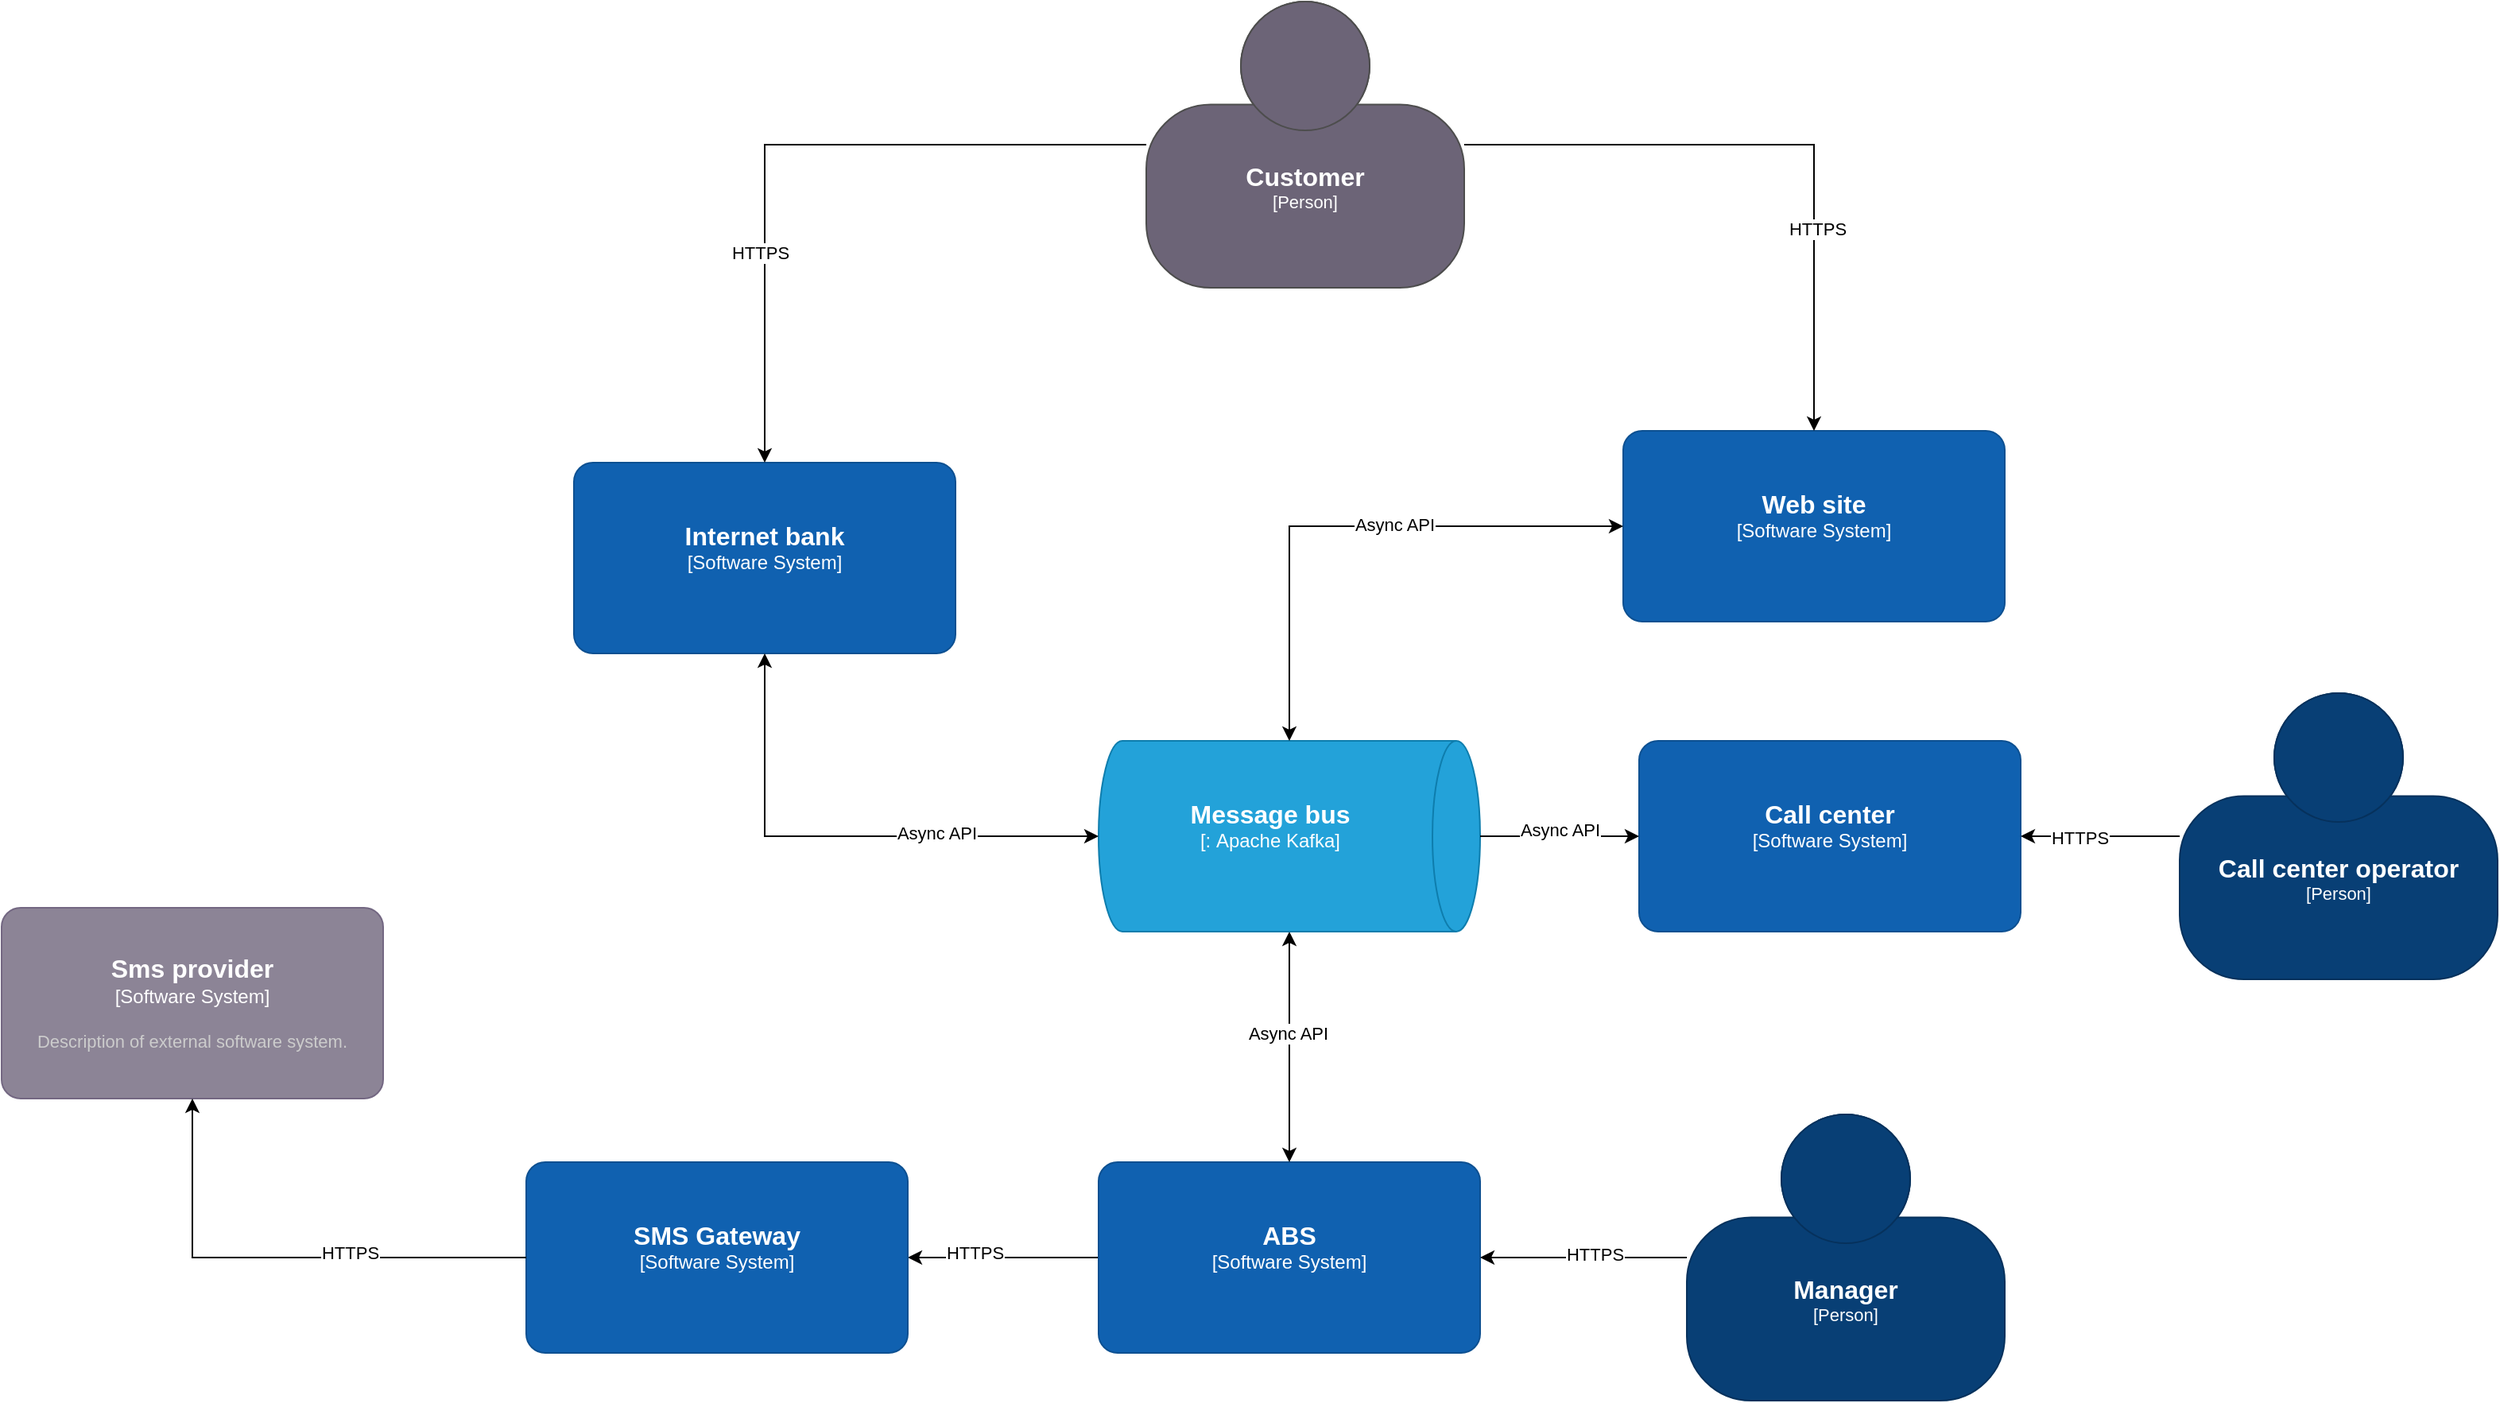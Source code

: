 <mxfile version="22.1.22" type="embed" pages="2">
  <diagram id="23iRSUPoRavnBvh4doch" name="C4 Context">
    <mxGraphModel dx="1878" dy="1327" grid="1" gridSize="10" guides="1" tooltips="1" connect="1" arrows="1" fold="1" page="1" pageScale="1" pageWidth="827" pageHeight="1169" math="0" shadow="0">
      <root>
        <mxCell id="0" />
        <mxCell id="1" parent="0" />
        <object placeholders="1" c4Name="Manager" c4Type="Person" c4Description="" label="&lt;font style=&quot;font-size: 16px&quot;&gt;&lt;b&gt;%c4Name%&lt;/b&gt;&lt;/font&gt;&lt;div&gt;[%c4Type%]&lt;/div&gt;&lt;br&gt;&lt;div&gt;&lt;font style=&quot;font-size: 11px&quot;&gt;&lt;font color=&quot;#cccccc&quot;&gt;%c4Description%&lt;/font&gt;&lt;/div&gt;" id="2">
          <mxCell style="html=1;fontSize=11;dashed=0;whiteSpace=wrap;fillColor=#083F75;strokeColor=#06315C;fontColor=#ffffff;shape=mxgraph.c4.person2;align=center;metaEdit=1;points=[[0.5,0,0],[1,0.5,0],[1,0.75,0],[0.75,1,0],[0.5,1,0],[0.25,1,0],[0,0.75,0],[0,0.5,0]];resizable=0;" parent="1" vertex="1">
            <mxGeometry x="1100" y="790" width="200" height="180" as="geometry" />
          </mxCell>
        </object>
        <object placeholders="1" c4Name="Customer" c4Type="Person" c4Description="" label="&lt;font style=&quot;font-size: 16px&quot;&gt;&lt;b&gt;%c4Name%&lt;/b&gt;&lt;/font&gt;&lt;div&gt;[%c4Type%]&lt;/div&gt;&lt;br&gt;&lt;div&gt;&lt;font style=&quot;font-size: 11px&quot;&gt;&lt;font color=&quot;#cccccc&quot;&gt;%c4Description%&lt;/font&gt;&lt;/div&gt;" id="3">
          <mxCell style="html=1;fontSize=11;dashed=0;whiteSpace=wrap;fillColor=#6C6477;strokeColor=#4D4D4D;fontColor=#ffffff;shape=mxgraph.c4.person2;align=center;metaEdit=1;points=[[0.5,0,0],[1,0.5,0],[1,0.75,0],[0.75,1,0],[0.5,1,0],[0.25,1,0],[0,0.75,0],[0,0.5,0]];resizable=0;" parent="1" vertex="1">
            <mxGeometry x="760" y="90" width="200" height="180" as="geometry" />
          </mxCell>
        </object>
        <object placeholders="1" c4Name="Web site" c4Type="Software System" c4Description="" label="&lt;font style=&quot;font-size: 16px&quot;&gt;&lt;b&gt;%c4Name%&lt;/b&gt;&lt;/font&gt;&lt;div&gt;[%c4Type%]&lt;/div&gt;&lt;br&gt;&lt;div&gt;&lt;font style=&quot;font-size: 11px&quot;&gt;&lt;font color=&quot;#cccccc&quot;&gt;%c4Description%&lt;/font&gt;&lt;/div&gt;" id="4">
          <mxCell style="rounded=1;whiteSpace=wrap;html=1;labelBackgroundColor=none;fillColor=#1061B0;fontColor=#ffffff;align=center;arcSize=10;strokeColor=#0D5091;metaEdit=1;resizable=0;points=[[0.25,0,0],[0.5,0,0],[0.75,0,0],[1,0.25,0],[1,0.5,0],[1,0.75,0],[0.75,1,0],[0.5,1,0],[0.25,1,0],[0,0.75,0],[0,0.5,0],[0,0.25,0]];" parent="1" vertex="1">
            <mxGeometry x="1060" y="360" width="240" height="120" as="geometry" />
          </mxCell>
        </object>
        <object placeholders="1" c4Name="Internet bank" c4Type="Software System" c4Description="" label="&lt;font style=&quot;font-size: 16px&quot;&gt;&lt;b&gt;%c4Name%&lt;/b&gt;&lt;/font&gt;&lt;div&gt;[%c4Type%]&lt;/div&gt;&lt;br&gt;&lt;div&gt;&lt;font style=&quot;font-size: 11px&quot;&gt;&lt;font color=&quot;#cccccc&quot;&gt;%c4Description%&lt;/font&gt;&lt;/div&gt;" id="5">
          <mxCell style="rounded=1;whiteSpace=wrap;html=1;labelBackgroundColor=none;fillColor=#1061B0;fontColor=#ffffff;align=center;arcSize=10;strokeColor=#0D5091;metaEdit=1;resizable=0;points=[[0.25,0,0],[0.5,0,0],[0.75,0,0],[1,0.25,0],[1,0.5,0],[1,0.75,0],[0.75,1,0],[0.5,1,0],[0.25,1,0],[0,0.75,0],[0,0.5,0],[0,0.25,0]];" parent="1" vertex="1">
            <mxGeometry x="400" y="380" width="240" height="120" as="geometry" />
          </mxCell>
        </object>
        <mxCell id="sDcP0bK2i8CaHgN27n3w-24" style="edgeStyle=orthogonalEdgeStyle;rounded=0;orthogonalLoop=1;jettySize=auto;html=1;" edge="1" parent="1" source="6" target="sDcP0bK2i8CaHgN27n3w-19">
          <mxGeometry relative="1" as="geometry" />
        </mxCell>
        <mxCell id="XSyFUAED156ch7Aij1pU-20" value="HTTPS" style="edgeLabel;html=1;align=center;verticalAlign=middle;resizable=0;points=[];" vertex="1" connectable="0" parent="sDcP0bK2i8CaHgN27n3w-24">
          <mxGeometry x="0.3" y="-3" relative="1" as="geometry">
            <mxPoint as="offset" />
          </mxGeometry>
        </mxCell>
        <object placeholders="1" c4Name="ABS" c4Type="Software System" c4Description="" label="&lt;font style=&quot;font-size: 16px&quot;&gt;&lt;b&gt;%c4Name%&lt;/b&gt;&lt;/font&gt;&lt;div&gt;[%c4Type%]&lt;/div&gt;&lt;br&gt;&lt;div&gt;&lt;font style=&quot;font-size: 11px&quot;&gt;&lt;font color=&quot;#cccccc&quot;&gt;%c4Description%&lt;/font&gt;&lt;/div&gt;" id="6">
          <mxCell style="rounded=1;whiteSpace=wrap;html=1;labelBackgroundColor=none;fillColor=#1061B0;fontColor=#ffffff;align=center;arcSize=10;strokeColor=#0D5091;metaEdit=1;resizable=0;points=[[0.25,0,0],[0.5,0,0],[0.75,0,0],[1,0.25,0],[1,0.5,0],[1,0.75,0],[0.75,1,0],[0.5,1,0],[0.25,1,0],[0,0.75,0],[0,0.5,0],[0,0.25,0]];" parent="1" vertex="1">
            <mxGeometry x="730" y="820" width="240" height="120" as="geometry" />
          </mxCell>
        </object>
        <object placeholders="1" c4Name="Call center" c4Type="Software System" c4Description="" label="&lt;font style=&quot;font-size: 16px&quot;&gt;&lt;b&gt;%c4Name%&lt;/b&gt;&lt;/font&gt;&lt;div&gt;[%c4Type%]&lt;/div&gt;&lt;br&gt;&lt;div&gt;&lt;font style=&quot;font-size: 11px&quot;&gt;&lt;font color=&quot;#cccccc&quot;&gt;%c4Description%&lt;/font&gt;&lt;/div&gt;" id="7">
          <mxCell style="rounded=1;whiteSpace=wrap;html=1;labelBackgroundColor=none;fillColor=#1061B0;fontColor=#ffffff;align=center;arcSize=10;strokeColor=#0D5091;metaEdit=1;resizable=0;points=[[0.25,0,0],[0.5,0,0],[0.75,0,0],[1,0.25,0],[1,0.5,0],[1,0.75,0],[0.75,1,0],[0.5,1,0],[0.25,1,0],[0,0.75,0],[0,0.5,0],[0,0.25,0]];" parent="1" vertex="1">
            <mxGeometry x="1070" y="555" width="240" height="120" as="geometry" />
          </mxCell>
        </object>
        <object placeholders="1" c4Name="Sms provider" c4Type="Software System" c4Description="Description of external software system." label="&lt;font style=&quot;font-size: 16px&quot;&gt;&lt;b&gt;%c4Name%&lt;/b&gt;&lt;/font&gt;&lt;div&gt;[%c4Type%]&lt;/div&gt;&lt;br&gt;&lt;div&gt;&lt;font style=&quot;font-size: 11px&quot;&gt;&lt;font color=&quot;#cccccc&quot;&gt;%c4Description%&lt;/font&gt;&lt;/div&gt;" id="8">
          <mxCell style="rounded=1;whiteSpace=wrap;html=1;labelBackgroundColor=none;fillColor=#8C8496;fontColor=#ffffff;align=center;arcSize=10;strokeColor=#736782;metaEdit=1;resizable=0;points=[[0.25,0,0],[0.5,0,0],[0.75,0,0],[1,0.25,0],[1,0.5,0],[1,0.75,0],[0.75,1,0],[0.5,1,0],[0.25,1,0],[0,0.75,0],[0,0.5,0],[0,0.25,0]];" parent="1" vertex="1">
            <mxGeometry x="40" y="660" width="240" height="120" as="geometry" />
          </mxCell>
        </object>
        <mxCell id="sDcP0bK2i8CaHgN27n3w-27" style="edgeStyle=orthogonalEdgeStyle;rounded=0;orthogonalLoop=1;jettySize=auto;html=1;" edge="1" parent="1" source="11" target="7">
          <mxGeometry relative="1" as="geometry" />
        </mxCell>
        <mxCell id="XSyFUAED156ch7Aij1pU-21" value="HTTPS" style="edgeLabel;html=1;align=center;verticalAlign=middle;resizable=0;points=[];" vertex="1" connectable="0" parent="sDcP0bK2i8CaHgN27n3w-27">
          <mxGeometry x="0.26" y="1" relative="1" as="geometry">
            <mxPoint as="offset" />
          </mxGeometry>
        </mxCell>
        <object placeholders="1" c4Name="Call center operator" c4Type="Person" c4Description="" label="&lt;font style=&quot;font-size: 16px&quot;&gt;&lt;b&gt;%c4Name%&lt;/b&gt;&lt;/font&gt;&lt;div&gt;[%c4Type%]&lt;/div&gt;&lt;br&gt;&lt;div&gt;&lt;font style=&quot;font-size: 11px&quot;&gt;&lt;font color=&quot;#cccccc&quot;&gt;%c4Description%&lt;/font&gt;&lt;/div&gt;" id="11">
          <mxCell style="html=1;fontSize=11;dashed=0;whiteSpace=wrap;fillColor=#083F75;strokeColor=#06315C;fontColor=#ffffff;shape=mxgraph.c4.person2;align=center;metaEdit=1;points=[[0.5,0,0],[1,0.5,0],[1,0.75,0],[0.75,1,0],[0.5,1,0],[0.25,1,0],[0,0.75,0],[0,0.5,0]];resizable=0;" parent="1" vertex="1">
            <mxGeometry x="1410" y="525" width="200" height="180" as="geometry" />
          </mxCell>
        </object>
        <mxCell id="sDcP0bK2i8CaHgN27n3w-21" style="edgeStyle=orthogonalEdgeStyle;rounded=0;orthogonalLoop=1;jettySize=auto;html=1;startArrow=classic;startFill=1;" edge="1" parent="1" source="sDcP0bK2i8CaHgN27n3w-18" target="6">
          <mxGeometry relative="1" as="geometry" />
        </mxCell>
        <mxCell id="XSyFUAED156ch7Aij1pU-17" value="Async API" style="edgeLabel;html=1;align=center;verticalAlign=middle;resizable=0;points=[];" vertex="1" connectable="0" parent="sDcP0bK2i8CaHgN27n3w-21">
          <mxGeometry x="-0.117" y="-1" relative="1" as="geometry">
            <mxPoint as="offset" />
          </mxGeometry>
        </mxCell>
        <object placeholders="1" c4Type="Message bus&#xa;" c4Container="" c4Technology="Apache Kafka" c4Description="" label="&lt;font style=&quot;font-size: 16px&quot;&gt;&lt;b&gt;%c4Type%&lt;/b&gt;&lt;/font&gt;&lt;div&gt;[%c4Container%:&amp;nbsp;%c4Technology%]&lt;/div&gt;&lt;br&gt;&lt;div&gt;&lt;font style=&quot;font-size: 11px&quot;&gt;&lt;font color=&quot;#E6E6E6&quot;&gt;%c4Description%&lt;/font&gt;&lt;/div&gt;" id="sDcP0bK2i8CaHgN27n3w-18">
          <mxCell style="shape=cylinder3;size=15;direction=south;whiteSpace=wrap;html=1;boundedLbl=1;rounded=0;labelBackgroundColor=none;fillColor=#23A2D9;fontSize=12;fontColor=#ffffff;align=center;strokeColor=#0E7DAD;metaEdit=1;points=[[0.5,0,0],[1,0.25,0],[1,0.5,0],[1,0.75,0],[0.5,1,0],[0,0.75,0],[0,0.5,0],[0,0.25,0]];resizable=0;" vertex="1" parent="1">
            <mxGeometry x="730" y="555" width="240" height="120" as="geometry" />
          </mxCell>
        </object>
        <object placeholders="1" c4Name="SMS Gateway" c4Type="Software System" c4Description="" label="&lt;font style=&quot;font-size: 16px&quot;&gt;&lt;b&gt;%c4Name%&lt;/b&gt;&lt;/font&gt;&lt;div&gt;[%c4Type%]&lt;/div&gt;&lt;br&gt;&lt;div&gt;&lt;font style=&quot;font-size: 11px&quot;&gt;&lt;font color=&quot;#cccccc&quot;&gt;%c4Description%&lt;/font&gt;&lt;/div&gt;" id="sDcP0bK2i8CaHgN27n3w-19">
          <mxCell style="rounded=1;whiteSpace=wrap;html=1;labelBackgroundColor=none;fillColor=#1061B0;fontColor=#ffffff;align=center;arcSize=10;strokeColor=#0D5091;metaEdit=1;resizable=0;points=[[0.25,0,0],[0.5,0,0],[0.75,0,0],[1,0.25,0],[1,0.5,0],[1,0.75,0],[0.75,1,0],[0.5,1,0],[0.25,1,0],[0,0.75,0],[0,0.5,0],[0,0.25,0]];" vertex="1" parent="1">
            <mxGeometry x="370" y="820" width="240" height="120" as="geometry" />
          </mxCell>
        </object>
        <mxCell id="sDcP0bK2i8CaHgN27n3w-20" style="edgeStyle=orthogonalEdgeStyle;rounded=0;orthogonalLoop=1;jettySize=auto;html=1;entryX=0;entryY=0.5;entryDx=0;entryDy=0;entryPerimeter=0;" edge="1" parent="1" source="sDcP0bK2i8CaHgN27n3w-18" target="7">
          <mxGeometry relative="1" as="geometry" />
        </mxCell>
        <mxCell id="XSyFUAED156ch7Aij1pU-16" value="Async API" style="edgeLabel;html=1;align=center;verticalAlign=middle;resizable=0;points=[];" vertex="1" connectable="0" parent="sDcP0bK2i8CaHgN27n3w-20">
          <mxGeometry y="4" relative="1" as="geometry">
            <mxPoint as="offset" />
          </mxGeometry>
        </mxCell>
        <mxCell id="sDcP0bK2i8CaHgN27n3w-22" style="edgeStyle=orthogonalEdgeStyle;rounded=0;orthogonalLoop=1;jettySize=auto;html=1;entryX=0.5;entryY=0;entryDx=0;entryDy=0;entryPerimeter=0;" edge="1" parent="1" source="3" target="5">
          <mxGeometry relative="1" as="geometry" />
        </mxCell>
        <mxCell id="XSyFUAED156ch7Aij1pU-14" value="HTTPS" style="edgeLabel;html=1;align=center;verticalAlign=middle;resizable=0;points=[];" vertex="1" connectable="0" parent="sDcP0bK2i8CaHgN27n3w-22">
          <mxGeometry x="0.4" y="-3" relative="1" as="geometry">
            <mxPoint as="offset" />
          </mxGeometry>
        </mxCell>
        <mxCell id="sDcP0bK2i8CaHgN27n3w-23" style="edgeStyle=orthogonalEdgeStyle;rounded=0;orthogonalLoop=1;jettySize=auto;html=1;entryX=0.5;entryY=0;entryDx=0;entryDy=0;entryPerimeter=0;" edge="1" parent="1" source="3" target="4">
          <mxGeometry relative="1" as="geometry" />
        </mxCell>
        <mxCell id="XSyFUAED156ch7Aij1pU-13" value="HTTPS" style="edgeLabel;html=1;align=center;verticalAlign=middle;resizable=0;points=[];" vertex="1" connectable="0" parent="sDcP0bK2i8CaHgN27n3w-23">
          <mxGeometry x="0.365" y="2" relative="1" as="geometry">
            <mxPoint as="offset" />
          </mxGeometry>
        </mxCell>
        <mxCell id="sDcP0bK2i8CaHgN27n3w-25" style="edgeStyle=orthogonalEdgeStyle;rounded=0;orthogonalLoop=1;jettySize=auto;html=1;exitX=0.5;exitY=1;exitDx=0;exitDy=0;exitPerimeter=0;entryX=0.5;entryY=1;entryDx=0;entryDy=0;entryPerimeter=0;startArrow=classic;startFill=1;" edge="1" parent="1" source="5" target="sDcP0bK2i8CaHgN27n3w-18">
          <mxGeometry relative="1" as="geometry" />
        </mxCell>
        <mxCell id="XSyFUAED156ch7Aij1pU-18" value="Async API" style="edgeLabel;html=1;align=center;verticalAlign=middle;resizable=0;points=[];" vertex="1" connectable="0" parent="sDcP0bK2i8CaHgN27n3w-25">
          <mxGeometry x="0.372" y="2" relative="1" as="geometry">
            <mxPoint as="offset" />
          </mxGeometry>
        </mxCell>
        <mxCell id="sDcP0bK2i8CaHgN27n3w-26" style="edgeStyle=orthogonalEdgeStyle;rounded=0;orthogonalLoop=1;jettySize=auto;html=1;entryX=0;entryY=0.5;entryDx=0;entryDy=0;entryPerimeter=0;startArrow=classic;startFill=1;" edge="1" parent="1" source="4" target="sDcP0bK2i8CaHgN27n3w-18">
          <mxGeometry relative="1" as="geometry" />
        </mxCell>
        <mxCell id="XSyFUAED156ch7Aij1pU-15" value="Async API" style="edgeLabel;html=1;align=center;verticalAlign=middle;resizable=0;points=[];" vertex="1" connectable="0" parent="sDcP0bK2i8CaHgN27n3w-26">
          <mxGeometry x="-0.165" y="-1" relative="1" as="geometry">
            <mxPoint as="offset" />
          </mxGeometry>
        </mxCell>
        <mxCell id="sDcP0bK2i8CaHgN27n3w-28" style="edgeStyle=orthogonalEdgeStyle;rounded=0;orthogonalLoop=1;jettySize=auto;html=1;entryX=1;entryY=0.5;entryDx=0;entryDy=0;entryPerimeter=0;" edge="1" parent="1" source="2" target="6">
          <mxGeometry relative="1" as="geometry" />
        </mxCell>
        <mxCell id="XSyFUAED156ch7Aij1pU-19" value="HTTPS" style="edgeLabel;html=1;align=center;verticalAlign=middle;resizable=0;points=[];" vertex="1" connectable="0" parent="sDcP0bK2i8CaHgN27n3w-28">
          <mxGeometry x="-0.108" y="-2" relative="1" as="geometry">
            <mxPoint as="offset" />
          </mxGeometry>
        </mxCell>
        <mxCell id="sDcP0bK2i8CaHgN27n3w-29" style="edgeStyle=orthogonalEdgeStyle;rounded=0;orthogonalLoop=1;jettySize=auto;html=1;entryX=0.5;entryY=1;entryDx=0;entryDy=0;entryPerimeter=0;" edge="1" parent="1" source="sDcP0bK2i8CaHgN27n3w-19" target="8">
          <mxGeometry relative="1" as="geometry" />
        </mxCell>
        <mxCell id="XSyFUAED156ch7Aij1pU-22" value="HTTPS" style="edgeLabel;html=1;align=center;verticalAlign=middle;resizable=0;points=[];" vertex="1" connectable="0" parent="sDcP0bK2i8CaHgN27n3w-29">
          <mxGeometry x="-0.284" y="-3" relative="1" as="geometry">
            <mxPoint as="offset" />
          </mxGeometry>
        </mxCell>
      </root>
    </mxGraphModel>
  </diagram>
  <diagram id="JgiGPSEfRq8qiHAD3wvM" name="C4 Container">
    <mxGraphModel dx="1878" dy="2427" grid="1" gridSize="10" guides="1" tooltips="1" connect="1" arrows="1" fold="1" page="1" pageScale="1" pageWidth="850" pageHeight="1100" math="0" shadow="0">
      <root>
        <mxCell id="0" />
        <mxCell id="1" parent="0" />
        <object placeholders="1" c4Name="Customer" c4Type="Person" c4Description="" label="&lt;font style=&quot;font-size: 16px&quot;&gt;&lt;b&gt;%c4Name%&lt;/b&gt;&lt;/font&gt;&lt;div&gt;[%c4Type%]&lt;/div&gt;&lt;br&gt;&lt;div&gt;&lt;font style=&quot;font-size: 11px&quot;&gt;&lt;font color=&quot;#cccccc&quot;&gt;%c4Description%&lt;/font&gt;&lt;/div&gt;" id="Jyx1CdCYNDi2yku6teDN-1">
          <mxCell style="html=1;fontSize=11;dashed=0;whiteSpace=wrap;fillColor=#6C6477;strokeColor=#4D4D4D;fontColor=#ffffff;shape=mxgraph.c4.person2;align=center;metaEdit=1;points=[[0.5,0,0],[1,0.5,0],[1,0.75,0],[0.75,1,0],[0.5,1,0],[0.25,1,0],[0,0.75,0],[0,0.5,0]];resizable=0;" parent="1" vertex="1">
            <mxGeometry x="720" y="-260" width="200" height="180" as="geometry" />
          </mxCell>
        </object>
        <object placeholders="1" c4Type="web-site" c4Container="Container" c4Technology="PHP, React.js" c4Description="" label="&lt;font style=&quot;font-size: 16px&quot;&gt;&lt;b&gt;%c4Type%&lt;/b&gt;&lt;/font&gt;&lt;div&gt;[%c4Container%:&amp;nbsp;%c4Technology%]&lt;/div&gt;&lt;br&gt;&lt;div&gt;&lt;font style=&quot;font-size: 11px&quot;&gt;&lt;font color=&quot;#E6E6E6&quot;&gt;%c4Description%&lt;/font&gt;&lt;/div&gt;" id="Jyx1CdCYNDi2yku6teDN-3">
          <mxCell style="shape=mxgraph.c4.webBrowserContainer2;whiteSpace=wrap;html=1;boundedLbl=1;rounded=0;labelBackgroundColor=none;strokeColor=#118ACD;fillColor=#23A2D9;strokeColor=#118ACD;strokeColor2=#0E7DAD;fontSize=12;fontColor=#ffffff;align=center;metaEdit=1;points=[[0.5,0,0],[1,0.25,0],[1,0.5,0],[1,0.75,0],[0.5,1,0],[0,0.75,0],[0,0.5,0],[0,0.25,0]];resizable=0;" parent="1" vertex="1">
            <mxGeometry x="950" y="220" width="240" height="160" as="geometry" />
          </mxCell>
        </object>
        <object placeholders="1" c4Name="internet-bank" c4Type="Container" c4Technology="ASP.NET MVC 4.5" c4Description="Монолитная клиент-серверная система" label="&lt;font style=&quot;font-size: 16px&quot;&gt;&lt;b&gt;%c4Name%&lt;/b&gt;&lt;/font&gt;&lt;div&gt;[%c4Type%: %c4Technology%]&lt;/div&gt;&lt;br&gt;&lt;div&gt;&lt;font style=&quot;font-size: 11px&quot;&gt;&lt;font color=&quot;#E6E6E6&quot;&gt;%c4Description%&lt;/font&gt;&lt;/div&gt;" id="Jyx1CdCYNDi2yku6teDN-4">
          <mxCell style="rounded=1;whiteSpace=wrap;html=1;fontSize=11;labelBackgroundColor=none;fillColor=#23A2D9;fontColor=#ffffff;align=center;arcSize=10;strokeColor=#0E7DAD;metaEdit=1;resizable=0;points=[[0.25,0,0],[0.5,0,0],[0.75,0,0],[1,0.25,0],[1,0.5,0],[1,0.75,0],[0.75,1,0],[0.5,1,0],[0.25,1,0],[0,0.75,0],[0,0.5,0],[0,0.25,0]];" parent="1" vertex="1">
            <mxGeometry x="425" y="590" width="240" height="120" as="geometry" />
          </mxCell>
        </object>
        <object placeholders="1" c4Type="internet-bank-db" c4Container="" c4Technology="MS SQL" c4Description="" label="&lt;font style=&quot;font-size: 16px&quot;&gt;&lt;b&gt;%c4Type%&lt;/b&gt;&lt;/font&gt;&lt;div&gt;[%c4Container%:&amp;nbsp;%c4Technology%]&lt;/div&gt;&lt;br&gt;&lt;div&gt;&lt;font style=&quot;font-size: 11px&quot;&gt;&lt;font color=&quot;#E6E6E6&quot;&gt;%c4Description%&lt;/font&gt;&lt;/div&gt;" id="Jyx1CdCYNDi2yku6teDN-5">
          <mxCell style="shape=cylinder3;size=15;whiteSpace=wrap;html=1;boundedLbl=1;rounded=0;labelBackgroundColor=none;fillColor=#23A2D9;fontSize=12;fontColor=#ffffff;align=center;strokeColor=#0E7DAD;metaEdit=1;points=[[0.5,0,0],[1,0.25,0],[1,0.5,0],[1,0.75,0],[0.5,1,0],[0,0.75,0],[0,0.5,0],[0,0.25,0]];resizable=0;" parent="1" vertex="1">
            <mxGeometry x="425" y="780" width="240" height="120" as="geometry" />
          </mxCell>
        </object>
        <mxCell id="DSQjcP_MjlKric-Ku5bd-3" style="edgeStyle=orthogonalEdgeStyle;rounded=0;orthogonalLoop=1;jettySize=auto;html=1;" edge="1" parent="1" source="Jyx1CdCYNDi2yku6teDN-6" target="Jyx1CdCYNDi2yku6teDN-7">
          <mxGeometry relative="1" as="geometry" />
        </mxCell>
        <object placeholders="1" c4Name="ABS" c4Type="Container" c4Technology="Delphi" c4Description="Автоматизированная банковская система" label="&lt;font style=&quot;font-size: 16px&quot;&gt;&lt;b&gt;%c4Name%&lt;/b&gt;&lt;/font&gt;&lt;div&gt;[%c4Type%: %c4Technology%]&lt;/div&gt;&lt;br&gt;&lt;div&gt;&lt;font style=&quot;font-size: 11px&quot;&gt;&lt;font color=&quot;#E6E6E6&quot;&gt;%c4Description%&lt;/font&gt;&lt;/div&gt;" id="Jyx1CdCYNDi2yku6teDN-6">
          <mxCell style="rounded=1;whiteSpace=wrap;html=1;fontSize=11;labelBackgroundColor=none;fillColor=#23A2D9;fontColor=#ffffff;align=center;arcSize=10;strokeColor=#0E7DAD;metaEdit=1;resizable=0;points=[[0.25,0,0],[0.5,0,0],[0.75,0,0],[1,0.25,0],[1,0.5,0],[1,0.75,0],[0.75,1,0],[0.5,1,0],[0.25,1,0],[0,0.75,0],[0,0.5,0],[0,0.25,0]];" parent="1" vertex="1">
            <mxGeometry x="950" y="880" width="240" height="120" as="geometry" />
          </mxCell>
        </object>
        <object placeholders="1" c4Type="ABS-db" c4Container="" c4Technology="Oracle" c4Description="PL-SQL" label="&lt;font style=&quot;font-size: 16px&quot;&gt;&lt;b&gt;%c4Type%&lt;/b&gt;&lt;/font&gt;&lt;div&gt;[%c4Container%:&amp;nbsp;%c4Technology%]&lt;/div&gt;&lt;br&gt;&lt;div&gt;&lt;font style=&quot;font-size: 11px&quot;&gt;&lt;font color=&quot;#E6E6E6&quot;&gt;%c4Description%&lt;/font&gt;&lt;/div&gt;" id="Jyx1CdCYNDi2yku6teDN-7">
          <mxCell style="shape=cylinder3;size=15;whiteSpace=wrap;html=1;boundedLbl=1;rounded=0;labelBackgroundColor=none;fillColor=#23A2D9;fontSize=12;fontColor=#ffffff;align=center;strokeColor=#0E7DAD;metaEdit=1;points=[[0.5,0,0],[1,0.25,0],[1,0.5,0],[1,0.75,0],[0.5,1,0],[0,0.75,0],[0,0.5,0],[0,0.25,0]];resizable=0;" parent="1" vertex="1">
            <mxGeometry x="950" y="1060" width="240" height="120" as="geometry" />
          </mxCell>
        </object>
        <object placeholders="1" c4Name="call-center" c4Type="Container" c4Technology="Java Spring Boot" c4Description="" label="&lt;font style=&quot;font-size: 16px&quot;&gt;&lt;b&gt;%c4Name%&lt;/b&gt;&lt;/font&gt;&lt;div&gt;[%c4Type%: %c4Technology%]&lt;/div&gt;&lt;br&gt;&lt;div&gt;&lt;font style=&quot;font-size: 11px&quot;&gt;&lt;font color=&quot;#E6E6E6&quot;&gt;%c4Description%&lt;/font&gt;&lt;/div&gt;" id="Jyx1CdCYNDi2yku6teDN-8">
          <mxCell style="rounded=1;whiteSpace=wrap;html=1;fontSize=11;labelBackgroundColor=none;fillColor=#23A2D9;fontColor=#ffffff;align=center;arcSize=10;strokeColor=#0E7DAD;metaEdit=1;resizable=0;points=[[0.25,0,0],[0.5,0,0],[0.75,0,0],[1,0.25,0],[1,0.5,0],[1,0.75,0],[0.75,1,0],[0.5,1,0],[0.25,1,0],[0,0.75,0],[0,0.5,0],[0,0.25,0]];" parent="1" vertex="1">
            <mxGeometry x="1700" y="590" width="240" height="120" as="geometry" />
          </mxCell>
        </object>
        <mxCell id="DSQjcP_MjlKric-Ku5bd-4" style="edgeStyle=orthogonalEdgeStyle;rounded=0;orthogonalLoop=1;jettySize=auto;html=1;" edge="1" parent="1" source="Jyx1CdCYNDi2yku6teDN-9" target="Jyx1CdCYNDi2yku6teDN-8">
          <mxGeometry relative="1" as="geometry" />
        </mxCell>
        <object placeholders="1" c4Name="call-center-frontend" c4Type="Container" c4Technology="React.js" c4Description="" label="&lt;font style=&quot;font-size: 16px&quot;&gt;&lt;b&gt;%c4Name%&lt;/b&gt;&lt;/font&gt;&lt;div&gt;[%c4Type%: %c4Technology%]&lt;/div&gt;&lt;br&gt;&lt;div&gt;&lt;font style=&quot;font-size: 11px&quot;&gt;&lt;font color=&quot;#E6E6E6&quot;&gt;%c4Description%&lt;/font&gt;&lt;/div&gt;" id="Jyx1CdCYNDi2yku6teDN-9">
          <mxCell style="rounded=1;whiteSpace=wrap;html=1;fontSize=11;labelBackgroundColor=none;fillColor=#23A2D9;fontColor=#ffffff;align=center;arcSize=10;strokeColor=#0E7DAD;metaEdit=1;resizable=0;points=[[0.25,0,0],[0.5,0,0],[0.75,0,0],[1,0.25,0],[1,0.5,0],[1,0.75,0],[0.75,1,0],[0.5,1,0],[0.25,1,0],[0,0.75,0],[0,0.5,0],[0,0.25,0]];" parent="1" vertex="1">
            <mxGeometry x="1700" y="440" width="240" height="120" as="geometry" />
          </mxCell>
        </object>
        <object placeholders="1" c4Type="call-center-db" c4Container="" c4Technology="PostgreSQL" c4Description="" label="&lt;font style=&quot;font-size: 16px&quot;&gt;&lt;b&gt;%c4Type%&lt;/b&gt;&lt;/font&gt;&lt;div&gt;[%c4Container%:&amp;nbsp;%c4Technology%]&lt;/div&gt;&lt;br&gt;&lt;div&gt;&lt;font style=&quot;font-size: 11px&quot;&gt;&lt;font color=&quot;#E6E6E6&quot;&gt;%c4Description%&lt;/font&gt;&lt;/div&gt;" id="Jyx1CdCYNDi2yku6teDN-10">
          <mxCell style="shape=cylinder3;size=15;whiteSpace=wrap;html=1;boundedLbl=1;rounded=0;labelBackgroundColor=none;fillColor=#23A2D9;fontSize=12;fontColor=#ffffff;align=center;strokeColor=#0E7DAD;metaEdit=1;points=[[0.5,0,0],[1,0.25,0],[1,0.5,0],[1,0.75,0],[0.5,1,0],[0,0.75,0],[0,0.5,0],[0,0.25,0]];resizable=0;" parent="1" vertex="1">
            <mxGeometry x="1700" y="750" width="240" height="120" as="geometry" />
          </mxCell>
        </object>
        <mxCell id="DSQjcP_MjlKric-Ku5bd-7" style="edgeStyle=orthogonalEdgeStyle;rounded=0;orthogonalLoop=1;jettySize=auto;html=1;" edge="1" parent="1" source="Jyx1CdCYNDi2yku6teDN-12" target="Jyx1CdCYNDi2yku6teDN-3">
          <mxGeometry relative="1" as="geometry" />
        </mxCell>
        <mxCell id="nX_E2uYtCW_lPvQg5b6s-3" value="Заявка на депозит" style="edgeLabel;html=1;align=center;verticalAlign=middle;resizable=0;points=[];" vertex="1" connectable="0" parent="DSQjcP_MjlKric-Ku5bd-7">
          <mxGeometry x="0.607" y="2" relative="1" as="geometry">
            <mxPoint as="offset" />
          </mxGeometry>
        </mxCell>
        <mxCell id="DSQjcP_MjlKric-Ku5bd-15" style="edgeStyle=orthogonalEdgeStyle;rounded=0;orthogonalLoop=1;jettySize=auto;html=1;" edge="1" parent="1" source="Jyx1CdCYNDi2yku6teDN-12" target="Jyx1CdCYNDi2yku6teDN-4">
          <mxGeometry relative="1" as="geometry" />
        </mxCell>
        <object placeholders="1" c4Name="Load balancer" c4Type="Container" c4Technology="Nginx" c4Description="Reverse proxy, balancer, rate limiter" label="&lt;font style=&quot;font-size: 16px&quot;&gt;&lt;b&gt;%c4Name%&lt;/b&gt;&lt;/font&gt;&lt;div&gt;[%c4Type%: %c4Technology%]&lt;/div&gt;&lt;br&gt;&lt;div&gt;&lt;font style=&quot;font-size: 11px&quot;&gt;&lt;font color=&quot;#E6E6E6&quot;&gt;%c4Description%&lt;/font&gt;&lt;/div&gt;" id="Jyx1CdCYNDi2yku6teDN-12">
          <mxCell style="rounded=1;whiteSpace=wrap;html=1;fontSize=11;labelBackgroundColor=none;fillColor=#23A2D9;fontColor=#ffffff;align=center;arcSize=10;strokeColor=#0E7DAD;metaEdit=1;resizable=0;points=[[0.25,0,0],[0.5,0,0],[0.75,0,0],[1,0.25,0],[1,0.5,0],[1,0.75,0],[0.75,1,0],[0.5,1,0],[0.25,1,0],[0,0.75,0],[0,0.5,0],[0,0.25,0]];" parent="1" vertex="1">
            <mxGeometry x="700" y="20" width="240" height="120" as="geometry" />
          </mxCell>
        </object>
        <object placeholders="1" c4Type="message bus" c4Container="Container" c4Technology="Apache Kafka" c4Description="" label="&lt;font style=&quot;font-size: 16px&quot;&gt;&lt;b&gt;%c4Type%&lt;/b&gt;&lt;/font&gt;&lt;div&gt;[%c4Container%:&amp;nbsp;%c4Technology%]&lt;/div&gt;&lt;br&gt;&lt;div&gt;&lt;font style=&quot;font-size: 11px&quot;&gt;&lt;font color=&quot;#E6E6E6&quot;&gt;%c4Description%&lt;/font&gt;&lt;/div&gt;" id="Jyx1CdCYNDi2yku6teDN-13">
          <mxCell style="shape=cylinder3;size=15;direction=south;whiteSpace=wrap;html=1;boundedLbl=1;rounded=0;labelBackgroundColor=none;fillColor=#23A2D9;fontSize=12;fontColor=#ffffff;align=center;strokeColor=#0E7DAD;metaEdit=1;points=[[0.5,0,0],[1,0.25,0],[1,0.5,0],[1,0.75,0],[0.5,1,0],[0,0.75,0],[0,0.5,0],[0,0.25,0]];resizable=0;" parent="1" vertex="1">
            <mxGeometry x="950" y="590" width="240" height="120" as="geometry" />
          </mxCell>
        </object>
        <object placeholders="1" c4Name="Manager" c4Type="Person" c4Description="" label="&lt;font style=&quot;font-size: 16px&quot;&gt;&lt;b&gt;%c4Name%&lt;/b&gt;&lt;/font&gt;&lt;div&gt;[%c4Type%]&lt;/div&gt;&lt;br&gt;&lt;div&gt;&lt;font style=&quot;font-size: 11px&quot;&gt;&lt;font color=&quot;#cccccc&quot;&gt;%c4Description%&lt;/font&gt;&lt;/div&gt;" id="tru4oOqgDfRyHKCoRtWa-1">
          <mxCell style="html=1;fontSize=11;dashed=0;whiteSpace=wrap;fillColor=#083F75;strokeColor=#06315C;fontColor=#ffffff;shape=mxgraph.c4.person2;align=center;metaEdit=1;points=[[0.5,0,0],[1,0.5,0],[1,0.75,0],[0.75,1,0],[0.5,1,0],[0.25,1,0],[0,0.75,0],[0,0.5,0]];resizable=0;" parent="1" vertex="1">
            <mxGeometry x="2170" y="430" width="200" height="180" as="geometry" />
          </mxCell>
        </object>
        <mxCell id="tru4oOqgDfRyHKCoRtWa-2" style="edgeStyle=orthogonalEdgeStyle;rounded=0;orthogonalLoop=1;jettySize=auto;html=1;entryX=1;entryY=0.5;entryDx=0;entryDy=0;entryPerimeter=0;" parent="1" source="tru4oOqgDfRyHKCoRtWa-1" target="Jyx1CdCYNDi2yku6teDN-9" edge="1">
          <mxGeometry relative="1" as="geometry" />
        </mxCell>
        <mxCell id="DSQjcP_MjlKric-Ku5bd-34" value="Обработка заявок&amp;nbsp;" style="edgeLabel;html=1;align=center;verticalAlign=middle;resizable=0;points=[];" vertex="1" connectable="0" parent="tru4oOqgDfRyHKCoRtWa-2">
          <mxGeometry x="-0.062" relative="1" as="geometry">
            <mxPoint as="offset" />
          </mxGeometry>
        </mxCell>
        <object placeholders="1" c4Name="Manager" c4Type="Person" c4Description="" label="&lt;font style=&quot;font-size: 16px&quot;&gt;&lt;b&gt;%c4Name%&lt;/b&gt;&lt;/font&gt;&lt;div&gt;[%c4Type%]&lt;/div&gt;&lt;br&gt;&lt;div&gt;&lt;font style=&quot;font-size: 11px&quot;&gt;&lt;font color=&quot;#cccccc&quot;&gt;%c4Description%&lt;/font&gt;&lt;/div&gt;" id="tru4oOqgDfRyHKCoRtWa-3">
          <mxCell style="html=1;fontSize=11;dashed=0;whiteSpace=wrap;fillColor=#083F75;strokeColor=#06315C;fontColor=#ffffff;shape=mxgraph.c4.person2;align=center;metaEdit=1;points=[[0.5,0,0],[1,0.5,0],[1,0.75,0],[0.75,1,0],[0.5,1,0],[0.25,1,0],[0,0.75,0],[0,0.5,0]];resizable=0;" parent="1" vertex="1">
            <mxGeometry x="1470" y="850" width="200" height="180" as="geometry" />
          </mxCell>
        </object>
        <mxCell id="tru4oOqgDfRyHKCoRtWa-4" style="edgeStyle=orthogonalEdgeStyle;rounded=0;orthogonalLoop=1;jettySize=auto;html=1;exitX=1;exitY=0.5;exitDx=0;exitDy=0;exitPerimeter=0;" parent="1" source="Jyx1CdCYNDi2yku6teDN-4" target="Jyx1CdCYNDi2yku6teDN-13" edge="1">
          <mxGeometry relative="1" as="geometry" />
        </mxCell>
        <mxCell id="DSQjcP_MjlKric-Ku5bd-25" value="Заявка на депозит" style="edgeLabel;html=1;align=center;verticalAlign=middle;resizable=0;points=[];" vertex="1" connectable="0" parent="tru4oOqgDfRyHKCoRtWa-4">
          <mxGeometry x="-0.072" y="1" relative="1" as="geometry">
            <mxPoint x="1" as="offset" />
          </mxGeometry>
        </mxCell>
        <object placeholders="1" c4Type="web-site-db" c4Container="" c4Technology="PostgresQL" c4Description="" label="&lt;font style=&quot;font-size: 16px&quot;&gt;&lt;b&gt;%c4Type%&lt;/b&gt;&lt;/font&gt;&lt;div&gt;[%c4Container%:&amp;nbsp;%c4Technology%]&lt;/div&gt;&lt;br&gt;&lt;div&gt;&lt;font style=&quot;font-size: 11px&quot;&gt;&lt;font color=&quot;#E6E6E6&quot;&gt;%c4Description%&lt;/font&gt;&lt;/div&gt;" id="tru4oOqgDfRyHKCoRtWa-5">
          <mxCell style="shape=cylinder3;size=15;whiteSpace=wrap;html=1;boundedLbl=1;rounded=0;labelBackgroundColor=none;fillColor=#23A2D9;fontSize=12;fontColor=#ffffff;align=center;strokeColor=#0E7DAD;metaEdit=1;points=[[0.5,0,0],[1,0.25,0],[1,0.5,0],[1,0.75,0],[0.5,1,0],[0,0.75,0],[0,0.5,0],[0,0.25,0]];resizable=0;" parent="1" vertex="1">
            <mxGeometry x="660" y="240" width="240" height="120" as="geometry" />
          </mxCell>
        </object>
        <mxCell id="DSQjcP_MjlKric-Ku5bd-1" style="edgeStyle=orthogonalEdgeStyle;rounded=0;orthogonalLoop=1;jettySize=auto;html=1;entryX=0.5;entryY=0;entryDx=0;entryDy=0;entryPerimeter=0;" edge="1" parent="1" source="Jyx1CdCYNDi2yku6teDN-4" target="Jyx1CdCYNDi2yku6teDN-5">
          <mxGeometry relative="1" as="geometry" />
        </mxCell>
        <mxCell id="DSQjcP_MjlKric-Ku5bd-5" style="edgeStyle=orthogonalEdgeStyle;rounded=0;orthogonalLoop=1;jettySize=auto;html=1;entryX=0.5;entryY=0;entryDx=0;entryDy=0;entryPerimeter=0;" edge="1" parent="1" source="Jyx1CdCYNDi2yku6teDN-8" target="Jyx1CdCYNDi2yku6teDN-10">
          <mxGeometry relative="1" as="geometry" />
        </mxCell>
        <mxCell id="DSQjcP_MjlKric-Ku5bd-6" style="edgeStyle=orthogonalEdgeStyle;rounded=0;orthogonalLoop=1;jettySize=auto;html=1;entryX=1;entryY=0.5;entryDx=0;entryDy=0;entryPerimeter=0;" edge="1" parent="1" source="Jyx1CdCYNDi2yku6teDN-3" target="tru4oOqgDfRyHKCoRtWa-5">
          <mxGeometry relative="1" as="geometry" />
        </mxCell>
        <mxCell id="DSQjcP_MjlKric-Ku5bd-8" style="edgeStyle=orthogonalEdgeStyle;rounded=0;orthogonalLoop=1;jettySize=auto;html=1;entryX=0;entryY=0.5;entryDx=0;entryDy=0;entryPerimeter=0;" edge="1" parent="1" source="Jyx1CdCYNDi2yku6teDN-3" target="Jyx1CdCYNDi2yku6teDN-13">
          <mxGeometry relative="1" as="geometry" />
        </mxCell>
        <mxCell id="DSQjcP_MjlKric-Ku5bd-9" style="edgeStyle=orthogonalEdgeStyle;rounded=0;orthogonalLoop=1;jettySize=auto;html=1;entryX=0.5;entryY=0;entryDx=0;entryDy=0;entryPerimeter=0;" edge="1" parent="1" source="Jyx1CdCYNDi2yku6teDN-8" target="Jyx1CdCYNDi2yku6teDN-13">
          <mxGeometry relative="1" as="geometry" />
        </mxCell>
        <mxCell id="DSQjcP_MjlKric-Ku5bd-12" value="Получение заявок на депозит" style="edgeLabel;html=1;align=center;verticalAlign=middle;resizable=0;points=[];" vertex="1" connectable="0" parent="DSQjcP_MjlKric-Ku5bd-9">
          <mxGeometry x="-0.27" y="4" relative="1" as="geometry">
            <mxPoint as="offset" />
          </mxGeometry>
        </mxCell>
        <mxCell id="DSQjcP_MjlKric-Ku5bd-10" value="Заявка на депозит" style="text;html=1;align=center;verticalAlign=middle;resizable=0;points=[];autosize=1;strokeColor=none;fillColor=none;" vertex="1" parent="1">
          <mxGeometry x="1010" y="440" width="130" height="30" as="geometry" />
        </mxCell>
        <object placeholders="1" c4Name="SMS Gateway" c4Type="Container" c4Technology="" c4Description="" label="&lt;font style=&quot;font-size: 16px&quot;&gt;&lt;b&gt;%c4Name%&lt;/b&gt;&lt;/font&gt;&lt;div&gt;[%c4Type%: %c4Technology%]&lt;/div&gt;&lt;br&gt;&lt;div&gt;&lt;font style=&quot;font-size: 11px&quot;&gt;&lt;font color=&quot;#E6E6E6&quot;&gt;%c4Description%&lt;/font&gt;&lt;/div&gt;" id="DSQjcP_MjlKric-Ku5bd-13">
          <mxCell style="rounded=1;whiteSpace=wrap;html=1;fontSize=11;labelBackgroundColor=none;fillColor=#23A2D9;fontColor=#ffffff;align=center;arcSize=10;strokeColor=#0E7DAD;metaEdit=1;resizable=0;points=[[0.25,0,0],[0.5,0,0],[0.75,0,0],[1,0.25,0],[1,0.5,0],[1,0.75,0],[0.75,1,0],[0.5,1,0],[0.25,1,0],[0,0.75,0],[0,0.5,0],[0,0.25,0]];" vertex="1" parent="1">
            <mxGeometry x="425" y="1060" width="240" height="120" as="geometry" />
          </mxCell>
        </object>
        <object placeholders="1" c4Name="SMS provider" c4Type="Software System" c4Description="" label="&lt;font style=&quot;font-size: 16px&quot;&gt;&lt;b&gt;%c4Name%&lt;/b&gt;&lt;/font&gt;&lt;div&gt;[%c4Type%]&lt;/div&gt;&lt;br&gt;&lt;div&gt;&lt;font style=&quot;font-size: 11px&quot;&gt;&lt;font color=&quot;#cccccc&quot;&gt;%c4Description%&lt;/font&gt;&lt;/div&gt;" id="DSQjcP_MjlKric-Ku5bd-14">
          <mxCell style="rounded=1;whiteSpace=wrap;html=1;labelBackgroundColor=none;fillColor=#8C8496;fontColor=#ffffff;align=center;arcSize=10;strokeColor=#736782;metaEdit=1;resizable=0;points=[[0.25,0,0],[0.5,0,0],[0.75,0,0],[1,0.25,0],[1,0.5,0],[1,0.75,0],[0.75,1,0],[0.5,1,0],[0.25,1,0],[0,0.75,0],[0,0.5,0],[0,0.25,0]];" vertex="1" parent="1">
            <mxGeometry x="30" y="1060" width="240" height="120" as="geometry" />
          </mxCell>
        </object>
        <mxCell id="DSQjcP_MjlKric-Ku5bd-16" style="edgeStyle=orthogonalEdgeStyle;rounded=0;orthogonalLoop=1;jettySize=auto;html=1;entryX=0.5;entryY=0;entryDx=0;entryDy=0;entryPerimeter=0;" edge="1" parent="1" source="Jyx1CdCYNDi2yku6teDN-1" target="Jyx1CdCYNDi2yku6teDN-12">
          <mxGeometry relative="1" as="geometry" />
        </mxCell>
        <mxCell id="nX_E2uYtCW_lPvQg5b6s-2" value="Заявка на депозит" style="edgeLabel;html=1;align=center;verticalAlign=middle;resizable=0;points=[];" vertex="1" connectable="0" parent="DSQjcP_MjlKric-Ku5bd-16">
          <mxGeometry x="-0.081" y="3" relative="1" as="geometry">
            <mxPoint as="offset" />
          </mxGeometry>
        </mxCell>
        <mxCell id="DSQjcP_MjlKric-Ku5bd-18" style="edgeStyle=orthogonalEdgeStyle;rounded=0;orthogonalLoop=1;jettySize=auto;html=1;exitX=0.5;exitY=0;exitDx=0;exitDy=0;exitPerimeter=0;" edge="1" parent="1" source="Jyx1CdCYNDi2yku6teDN-6" target="Jyx1CdCYNDi2yku6teDN-13">
          <mxGeometry relative="1" as="geometry" />
        </mxCell>
        <mxCell id="DSQjcP_MjlKric-Ku5bd-20" value="Получение заявок на депозит" style="edgeLabel;html=1;align=center;verticalAlign=middle;resizable=0;points=[];" vertex="1" connectable="0" parent="DSQjcP_MjlKric-Ku5bd-18">
          <mxGeometry x="-0.439" y="-2" relative="1" as="geometry">
            <mxPoint y="-1" as="offset" />
          </mxGeometry>
        </mxCell>
        <mxCell id="DSQjcP_MjlKric-Ku5bd-19" style="edgeStyle=orthogonalEdgeStyle;rounded=0;orthogonalLoop=1;jettySize=auto;html=1;exitX=0.25;exitY=0;exitDx=0;exitDy=0;exitPerimeter=0;entryX=1;entryY=0.75;entryDx=0;entryDy=0;entryPerimeter=0;" edge="1" parent="1" source="Jyx1CdCYNDi2yku6teDN-6" target="Jyx1CdCYNDi2yku6teDN-13">
          <mxGeometry relative="1" as="geometry" />
        </mxCell>
        <mxCell id="DSQjcP_MjlKric-Ku5bd-21" value="Получение ставок" style="edgeLabel;html=1;align=center;verticalAlign=middle;resizable=0;points=[];" vertex="1" connectable="0" parent="DSQjcP_MjlKric-Ku5bd-19">
          <mxGeometry x="-0.226" y="3" relative="1" as="geometry">
            <mxPoint y="-14" as="offset" />
          </mxGeometry>
        </mxCell>
        <mxCell id="DSQjcP_MjlKric-Ku5bd-22" style="edgeStyle=orthogonalEdgeStyle;rounded=0;orthogonalLoop=1;jettySize=auto;html=1;entryX=0;entryY=0.25;entryDx=0;entryDy=0;entryPerimeter=0;" edge="1" parent="1" target="Jyx1CdCYNDi2yku6teDN-13">
          <mxGeometry relative="1" as="geometry">
            <mxPoint x="1150" y="381" as="sourcePoint" />
            <Array as="points">
              <mxPoint x="1150" y="381" />
              <mxPoint x="1150" y="530" />
              <mxPoint x="1130" y="530" />
            </Array>
          </mxGeometry>
        </mxCell>
        <mxCell id="DSQjcP_MjlKric-Ku5bd-26" style="edgeStyle=orthogonalEdgeStyle;rounded=0;orthogonalLoop=1;jettySize=auto;html=1;entryX=0.75;entryY=0.994;entryDx=0;entryDy=0;entryPerimeter=0;exitX=1;exitY=0.75;exitDx=0;exitDy=0;exitPerimeter=0;" edge="1" parent="1" source="Jyx1CdCYNDi2yku6teDN-4" target="Jyx1CdCYNDi2yku6teDN-13">
          <mxGeometry relative="1" as="geometry" />
        </mxCell>
        <mxCell id="DSQjcP_MjlKric-Ku5bd-27" value="Получение данных по ставкам" style="edgeLabel;html=1;align=center;verticalAlign=middle;resizable=0;points=[];" vertex="1" connectable="0" parent="DSQjcP_MjlKric-Ku5bd-26">
          <mxGeometry x="0.06" y="1" relative="1" as="geometry">
            <mxPoint as="offset" />
          </mxGeometry>
        </mxCell>
        <mxCell id="DSQjcP_MjlKric-Ku5bd-28" style="edgeStyle=orthogonalEdgeStyle;rounded=0;orthogonalLoop=1;jettySize=auto;html=1;entryX=1;entryY=0.5;entryDx=0;entryDy=0;entryPerimeter=0;" edge="1" parent="1" source="tru4oOqgDfRyHKCoRtWa-3" target="Jyx1CdCYNDi2yku6teDN-6">
          <mxGeometry relative="1" as="geometry" />
        </mxCell>
        <mxCell id="DSQjcP_MjlKric-Ku5bd-29" value="Подтверждение условий по заявке на депозит" style="edgeLabel;html=1;align=center;verticalAlign=middle;resizable=0;points=[];" vertex="1" connectable="0" parent="DSQjcP_MjlKric-Ku5bd-28">
          <mxGeometry x="-0.018" y="-5" relative="1" as="geometry">
            <mxPoint as="offset" />
          </mxGeometry>
        </mxCell>
        <mxCell id="DSQjcP_MjlKric-Ku5bd-32" style="edgeStyle=orthogonalEdgeStyle;rounded=0;orthogonalLoop=1;jettySize=auto;html=1;entryX=1;entryY=0.5;entryDx=0;entryDy=0;entryPerimeter=0;" edge="1" parent="1" source="Jyx1CdCYNDi2yku6teDN-6" target="DSQjcP_MjlKric-Ku5bd-13">
          <mxGeometry relative="1" as="geometry" />
        </mxCell>
        <mxCell id="nX_E2uYtCW_lPvQg5b6s-4" value="Отправка уведомления клиенту" style="edgeLabel;html=1;align=center;verticalAlign=middle;resizable=0;points=[];" vertex="1" connectable="0" parent="DSQjcP_MjlKric-Ku5bd-32">
          <mxGeometry x="-0.266" y="3" relative="1" as="geometry">
            <mxPoint as="offset" />
          </mxGeometry>
        </mxCell>
        <mxCell id="DSQjcP_MjlKric-Ku5bd-33" style="edgeStyle=orthogonalEdgeStyle;rounded=0;orthogonalLoop=1;jettySize=auto;html=1;entryX=1;entryY=0.5;entryDx=0;entryDy=0;entryPerimeter=0;" edge="1" parent="1" source="DSQjcP_MjlKric-Ku5bd-13" target="DSQjcP_MjlKric-Ku5bd-14">
          <mxGeometry relative="1" as="geometry" />
        </mxCell>
        <mxCell id="nX_E2uYtCW_lPvQg5b6s-1" value="Заявка на депозит" style="edgeLabel;html=1;align=center;verticalAlign=middle;resizable=0;points=[];" vertex="1" connectable="0" parent="1">
          <mxGeometry x="530.001" y="320.001" as="geometry">
            <mxPoint x="10" y="1" as="offset" />
          </mxGeometry>
        </mxCell>
        <mxCell id="WDvaacIkv6CVdate-5NL-1" value="Получение данных по ставкам" style="edgeLabel;html=1;align=center;verticalAlign=middle;resizable=0;points=[];" vertex="1" connectable="0" parent="1">
          <mxGeometry x="665.005" y="670" as="geometry">
            <mxPoint x="482" y="-160" as="offset" />
          </mxGeometry>
        </mxCell>
        <object placeholders="1" c4Name="Manager" c4Type="Person" c4Description="" label="&lt;font style=&quot;font-size: 16px&quot;&gt;&lt;b&gt;%c4Name%&lt;/b&gt;&lt;/font&gt;&lt;div&gt;[%c4Type%]&lt;/div&gt;&lt;br&gt;&lt;div&gt;&lt;font style=&quot;font-size: 11px&quot;&gt;&lt;font color=&quot;#cccccc&quot;&gt;%c4Description%&lt;/font&gt;&lt;/div&gt;" id="WDvaacIkv6CVdate-5NL-2">
          <mxCell style="html=1;fontSize=11;dashed=0;whiteSpace=wrap;fillColor=#083F75;strokeColor=#06315C;fontColor=#ffffff;shape=mxgraph.c4.person2;align=center;metaEdit=1;points=[[0.5,0,0],[1,0.5,0],[1,0.75,0],[0.75,1,0],[0.5,1,0],[0.25,1,0],[0,0.75,0],[0,0.5,0]];resizable=0;" vertex="1" parent="1">
            <mxGeometry x="2140" y="180" width="200" height="180" as="geometry" />
          </mxCell>
        </object>
        <mxCell id="WDvaacIkv6CVdate-5NL-3" style="edgeStyle=orthogonalEdgeStyle;rounded=0;orthogonalLoop=1;jettySize=auto;html=1;exitX=0;exitY=0.75;exitDx=0;exitDy=0;exitPerimeter=0;entryX=1;entryY=0.5;entryDx=0;entryDy=0;entryPerimeter=0;" edge="1" parent="1" source="WDvaacIkv6CVdate-5NL-2" target="WDvaacIkv6CVdate-5NL-8">
          <mxGeometry relative="1" as="geometry">
            <mxPoint x="1470" y="300" as="targetPoint" />
          </mxGeometry>
        </mxCell>
        <mxCell id="WDvaacIkv6CVdate-5NL-4" value="Редактирование ставок" style="edgeLabel;html=1;align=center;verticalAlign=middle;resizable=0;points=[];" vertex="1" connectable="0" parent="WDvaacIkv6CVdate-5NL-3">
          <mxGeometry x="-0.071" y="-3" relative="1" as="geometry">
            <mxPoint as="offset" />
          </mxGeometry>
        </mxCell>
        <object placeholders="1" c4Name="rate-manager" c4Type="Container" c4Technology="Java Spring Boot" c4Description="" label="&lt;font style=&quot;font-size: 16px&quot;&gt;&lt;b&gt;%c4Name%&lt;/b&gt;&lt;/font&gt;&lt;div&gt;[%c4Type%: %c4Technology%]&lt;/div&gt;&lt;br&gt;&lt;div&gt;&lt;font style=&quot;font-size: 11px&quot;&gt;&lt;font color=&quot;#E6E6E6&quot;&gt;%c4Description%&lt;/font&gt;&lt;/div&gt;" id="WDvaacIkv6CVdate-5NL-5">
          <mxCell style="rounded=1;whiteSpace=wrap;html=1;fontSize=11;labelBackgroundColor=none;fillColor=#23A2D9;fontColor=#ffffff;align=center;arcSize=10;strokeColor=#0E7DAD;metaEdit=1;resizable=0;points=[[0.25,0,0],[0.5,0,0],[0.75,0,0],[1,0.25,0],[1,0.5,0],[1,0.75,0],[0.75,1,0],[0.5,1,0],[0.25,1,0],[0,0.75,0],[0,0.5,0],[0,0.25,0]];" vertex="1" parent="1">
            <mxGeometry x="1690" y="80" width="240" height="120" as="geometry" />
          </mxCell>
        </object>
        <object placeholders="1" c4Type="rate-manager-db" c4Container="" c4Technology="PostgreSQL" c4Description="" label="&lt;font style=&quot;font-size: 16px&quot;&gt;&lt;b&gt;%c4Type%&lt;/b&gt;&lt;/font&gt;&lt;div&gt;[%c4Container%:&amp;nbsp;%c4Technology%]&lt;/div&gt;&lt;br&gt;&lt;div&gt;&lt;font style=&quot;font-size: 11px&quot;&gt;&lt;font color=&quot;#E6E6E6&quot;&gt;%c4Description%&lt;/font&gt;&lt;/div&gt;" id="WDvaacIkv6CVdate-5NL-6">
          <mxCell style="shape=cylinder3;size=15;whiteSpace=wrap;html=1;boundedLbl=1;rounded=0;labelBackgroundColor=none;fillColor=#23A2D9;fontSize=12;fontColor=#ffffff;align=center;strokeColor=#0E7DAD;metaEdit=1;points=[[0.5,0,0],[1,0.25,0],[1,0.5,0],[1,0.75,0],[0.5,1,0],[0,0.75,0],[0,0.5,0],[0,0.25,0]];resizable=0;" vertex="1" parent="1">
            <mxGeometry x="1690" y="-70" width="240" height="120" as="geometry" />
          </mxCell>
        </object>
        <mxCell id="WDvaacIkv6CVdate-5NL-7" style="edgeStyle=orthogonalEdgeStyle;rounded=0;orthogonalLoop=1;jettySize=auto;html=1;entryX=0.5;entryY=1;entryDx=0;entryDy=0;entryPerimeter=0;" edge="1" parent="1" source="WDvaacIkv6CVdate-5NL-5" target="WDvaacIkv6CVdate-5NL-6">
          <mxGeometry relative="1" as="geometry" />
        </mxCell>
        <object placeholders="1" c4Name="rate-manager-frontend" c4Type="Container" c4Technology="React.js" c4Description="" label="&lt;font style=&quot;font-size: 16px&quot;&gt;&lt;b&gt;%c4Name%&lt;/b&gt;&lt;/font&gt;&lt;div&gt;[%c4Type%: %c4Technology%]&lt;/div&gt;&lt;br&gt;&lt;div&gt;&lt;font style=&quot;font-size: 11px&quot;&gt;&lt;font color=&quot;#E6E6E6&quot;&gt;%c4Description%&lt;/font&gt;&lt;/div&gt;" id="WDvaacIkv6CVdate-5NL-8">
          <mxCell style="rounded=1;whiteSpace=wrap;html=1;fontSize=11;labelBackgroundColor=none;fillColor=#23A2D9;fontColor=#ffffff;align=center;arcSize=10;strokeColor=#0E7DAD;metaEdit=1;resizable=0;points=[[0.25,0,0],[0.5,0,0],[0.75,0,0],[1,0.25,0],[1,0.5,0],[1,0.75,0],[0.75,1,0],[0.5,1,0],[0.25,1,0],[0,0.75,0],[0,0.5,0],[0,0.25,0]];" vertex="1" parent="1">
            <mxGeometry x="1690" y="250" width="240" height="120" as="geometry" />
          </mxCell>
        </object>
        <mxCell id="WDvaacIkv6CVdate-5NL-9" style="edgeStyle=orthogonalEdgeStyle;rounded=0;orthogonalLoop=1;jettySize=auto;html=1;entryX=0.5;entryY=1;entryDx=0;entryDy=0;entryPerimeter=0;" edge="1" parent="1" source="WDvaacIkv6CVdate-5NL-8" target="WDvaacIkv6CVdate-5NL-5">
          <mxGeometry relative="1" as="geometry" />
        </mxCell>
        <mxCell id="WDvaacIkv6CVdate-5NL-11" style="edgeStyle=orthogonalEdgeStyle;rounded=0;orthogonalLoop=1;jettySize=auto;html=1;entryX=-0.014;entryY=0.073;entryDx=0;entryDy=0;entryPerimeter=0;exitX=0;exitY=0.5;exitDx=0;exitDy=0;exitPerimeter=0;" edge="1" parent="1" source="WDvaacIkv6CVdate-5NL-5" target="Jyx1CdCYNDi2yku6teDN-13">
          <mxGeometry relative="1" as="geometry">
            <Array as="points">
              <mxPoint x="1630" y="140" />
              <mxPoint x="1630" y="420" />
              <mxPoint x="1172" y="420" />
            </Array>
          </mxGeometry>
        </mxCell>
        <mxCell id="WDvaacIkv6CVdate-5NL-12" value="Передача данных по ставкам" style="edgeLabel;html=1;align=center;verticalAlign=middle;resizable=0;points=[];" vertex="1" connectable="0" parent="WDvaacIkv6CVdate-5NL-11">
          <mxGeometry x="0.266" y="-1" relative="1" as="geometry">
            <mxPoint as="offset" />
          </mxGeometry>
        </mxCell>
      </root>
    </mxGraphModel>
  </diagram>
</mxfile>

